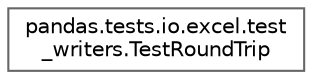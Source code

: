 digraph "Graphical Class Hierarchy"
{
 // LATEX_PDF_SIZE
  bgcolor="transparent";
  edge [fontname=Helvetica,fontsize=10,labelfontname=Helvetica,labelfontsize=10];
  node [fontname=Helvetica,fontsize=10,shape=box,height=0.2,width=0.4];
  rankdir="LR";
  Node0 [id="Node000000",label="pandas.tests.io.excel.test\l_writers.TestRoundTrip",height=0.2,width=0.4,color="grey40", fillcolor="white", style="filled",URL="$d0/dd2/classpandas_1_1tests_1_1io_1_1excel_1_1test__writers_1_1TestRoundTrip.html",tooltip=" "];
}

